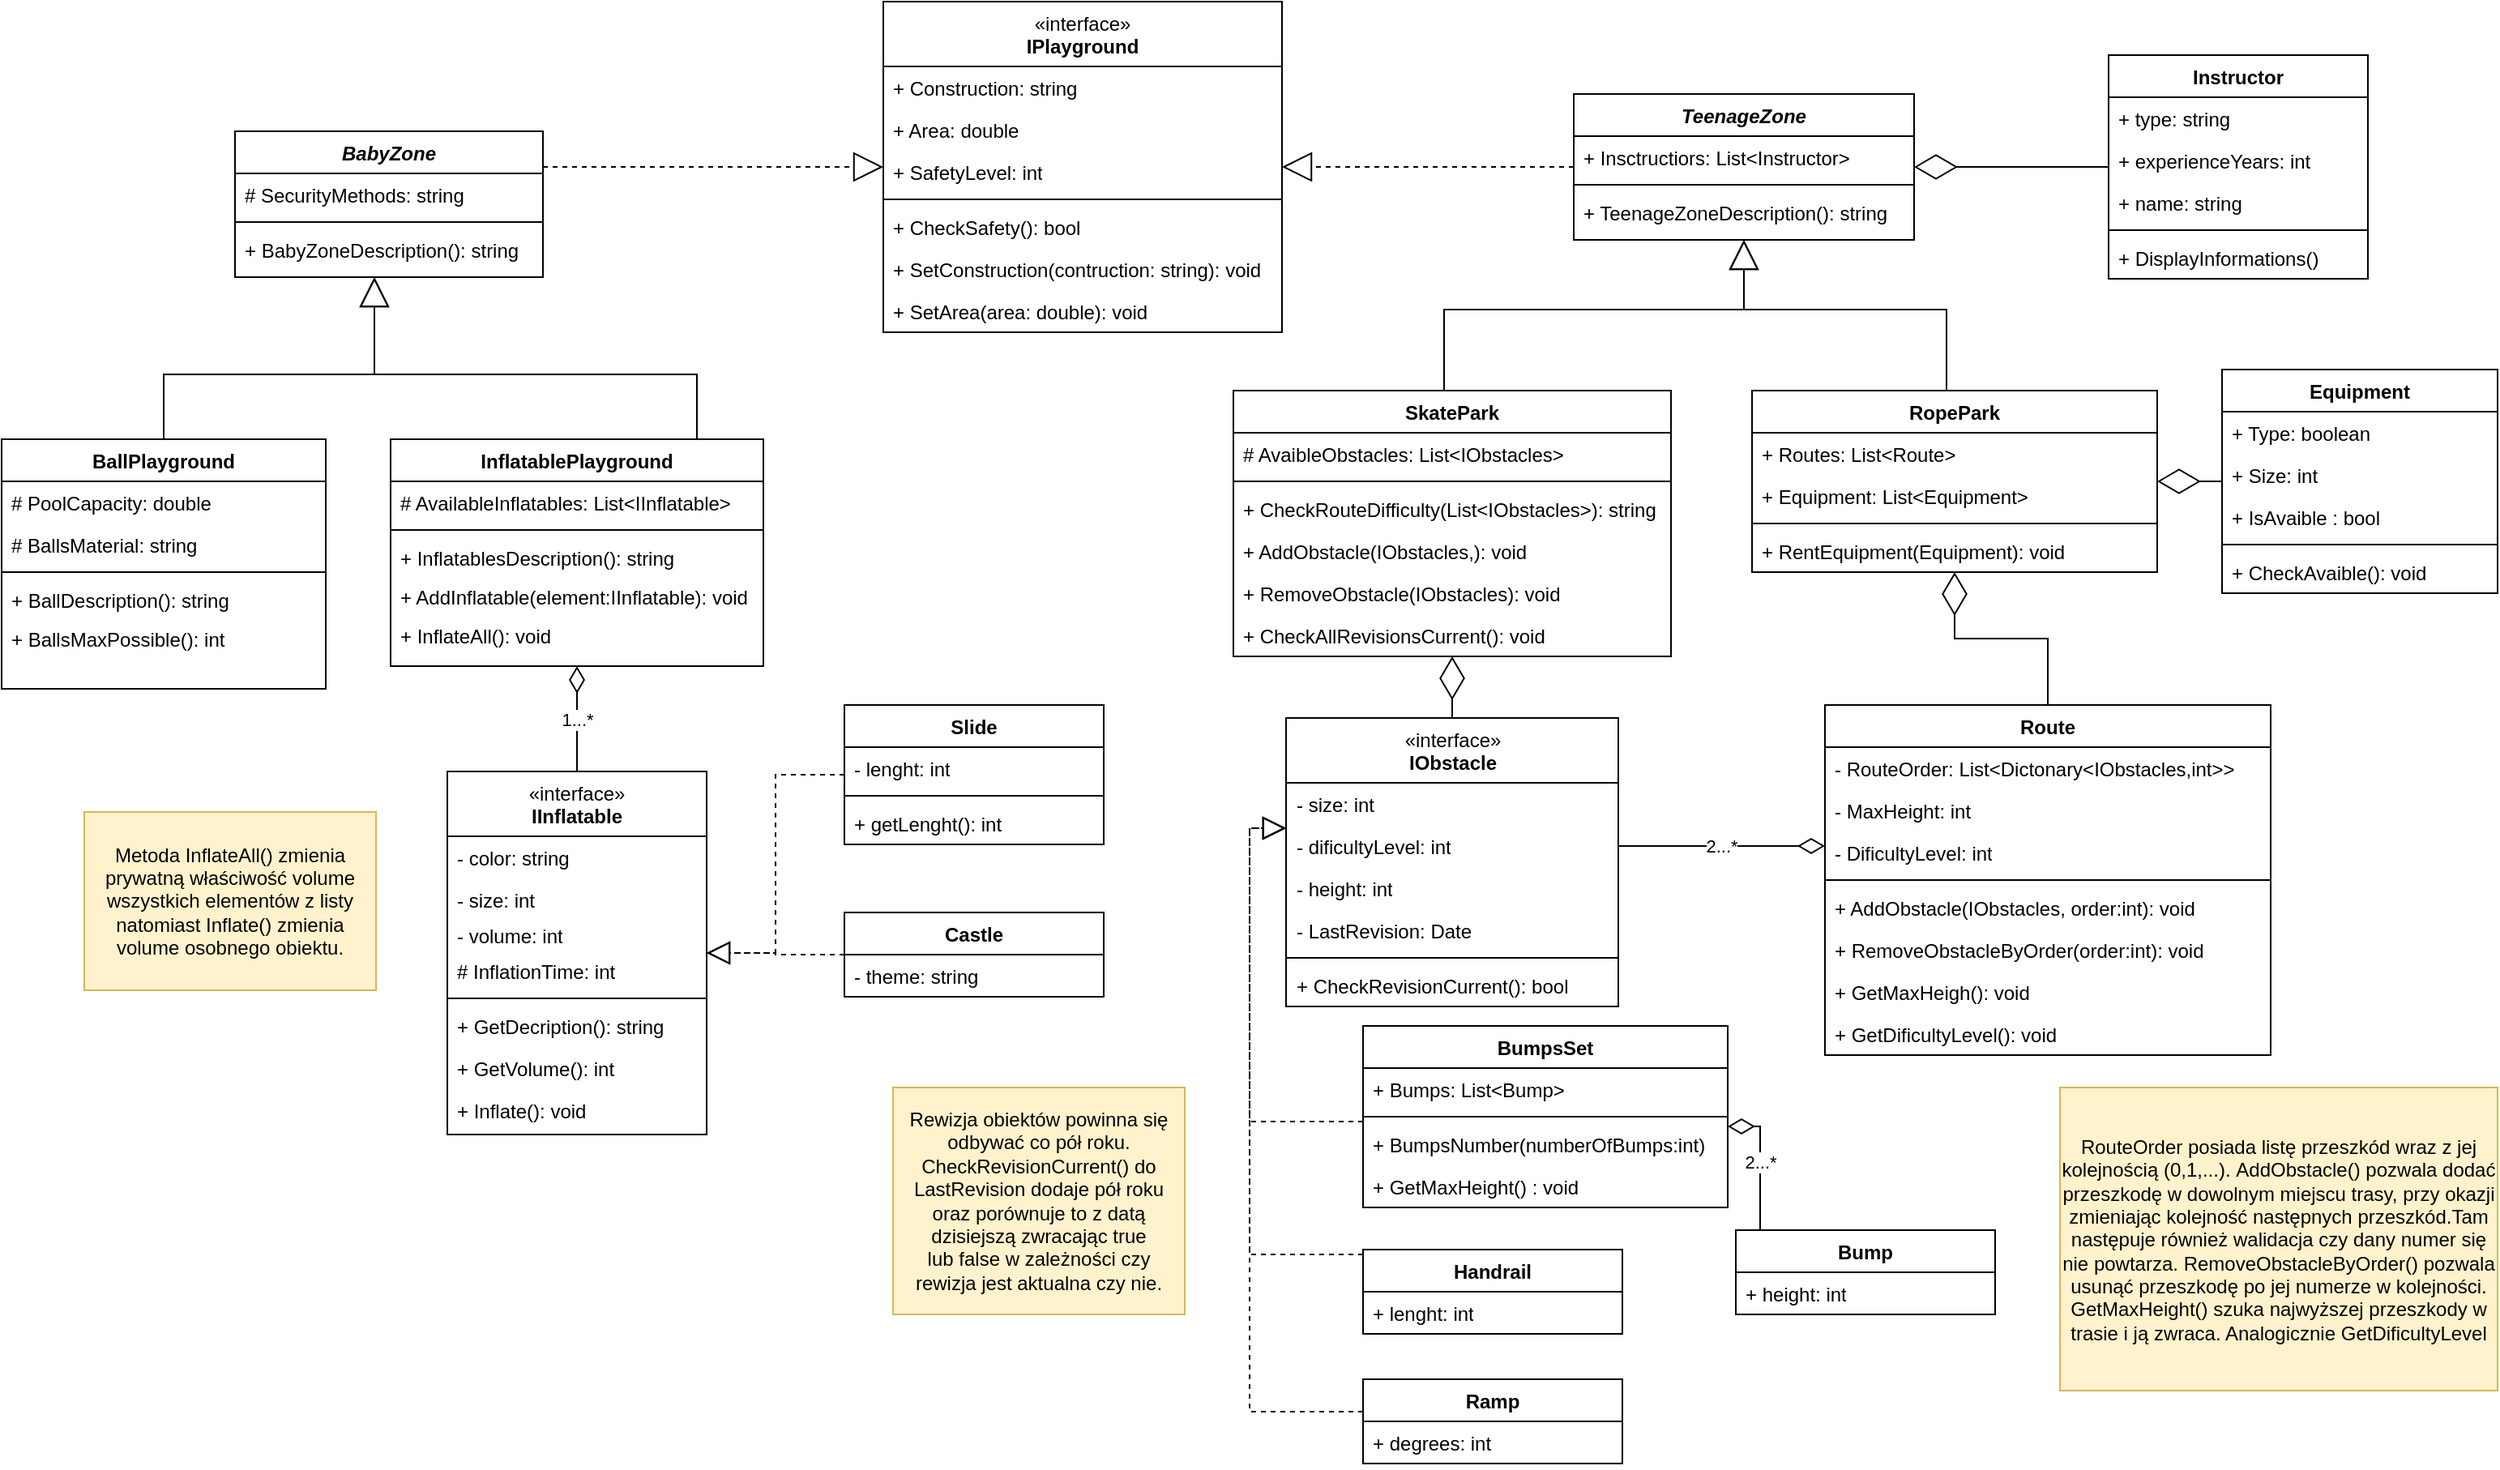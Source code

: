 <mxfile version="24.2.2" type="google">
  <diagram name="Strona-1" id="ZMuBya0hHFWjPArA7sXA">
    <mxGraphModel grid="1" page="1" gridSize="10" guides="1" tooltips="1" connect="1" arrows="1" fold="1" pageScale="1" pageWidth="827" pageHeight="1169" math="0" shadow="0">
      <root>
        <mxCell id="0" />
        <mxCell id="1" parent="0" />
        <mxCell id="SbZ_kAbmuimCgGdz2jKS-1" value="&lt;div&gt;&lt;span style=&quot;font-weight: 400;&quot;&gt;«interface»&lt;/span&gt;&lt;br&gt;&lt;/div&gt;IPlayground" style="swimlane;fontStyle=1;align=center;verticalAlign=top;childLayout=stackLayout;horizontal=1;startSize=40;horizontalStack=0;resizeParent=1;resizeParentMax=0;resizeLast=0;collapsible=1;marginBottom=0;whiteSpace=wrap;html=1;" vertex="1" parent="1">
          <mxGeometry x="624" y="30" width="246" height="204" as="geometry" />
        </mxCell>
        <mxCell id="SbZ_kAbmuimCgGdz2jKS-31" value="+ Construction: string" style="text;strokeColor=none;fillColor=none;align=left;verticalAlign=top;spacingLeft=4;spacingRight=4;overflow=hidden;rotatable=0;points=[[0,0.5],[1,0.5]];portConstraint=eastwest;whiteSpace=wrap;html=1;" vertex="1" parent="SbZ_kAbmuimCgGdz2jKS-1">
          <mxGeometry y="40" width="246" height="26" as="geometry" />
        </mxCell>
        <mxCell id="SbZ_kAbmuimCgGdz2jKS-32" value="+ Area: double" style="text;strokeColor=none;fillColor=none;align=left;verticalAlign=top;spacingLeft=4;spacingRight=4;overflow=hidden;rotatable=0;points=[[0,0.5],[1,0.5]];portConstraint=eastwest;whiteSpace=wrap;html=1;" vertex="1" parent="SbZ_kAbmuimCgGdz2jKS-1">
          <mxGeometry y="66" width="246" height="26" as="geometry" />
        </mxCell>
        <mxCell id="SbZ_kAbmuimCgGdz2jKS-2" value="+ SafetyLevel: int" style="text;strokeColor=none;fillColor=none;align=left;verticalAlign=top;spacingLeft=4;spacingRight=4;overflow=hidden;rotatable=0;points=[[0,0.5],[1,0.5]];portConstraint=eastwest;whiteSpace=wrap;html=1;" vertex="1" parent="SbZ_kAbmuimCgGdz2jKS-1">
          <mxGeometry y="92" width="246" height="26" as="geometry" />
        </mxCell>
        <mxCell id="SbZ_kAbmuimCgGdz2jKS-3" value="" style="line;strokeWidth=1;fillColor=none;align=left;verticalAlign=middle;spacingTop=-1;spacingLeft=3;spacingRight=3;rotatable=0;labelPosition=right;points=[];portConstraint=eastwest;strokeColor=inherit;" vertex="1" parent="SbZ_kAbmuimCgGdz2jKS-1">
          <mxGeometry y="118" width="246" height="8" as="geometry" />
        </mxCell>
        <mxCell id="SbZ_kAbmuimCgGdz2jKS-4" value="+ CheckSafety(): bool" style="text;strokeColor=none;fillColor=none;align=left;verticalAlign=top;spacingLeft=4;spacingRight=4;overflow=hidden;rotatable=0;points=[[0,0.5],[1,0.5]];portConstraint=eastwest;whiteSpace=wrap;html=1;" vertex="1" parent="SbZ_kAbmuimCgGdz2jKS-1">
          <mxGeometry y="126" width="246" height="26" as="geometry" />
        </mxCell>
        <mxCell id="pf9TmkokT2PoUwE13yY_-4" value="+ SetConstruction(contruction: string): void" style="text;strokeColor=none;fillColor=none;align=left;verticalAlign=top;spacingLeft=4;spacingRight=4;overflow=hidden;rotatable=0;points=[[0,0.5],[1,0.5]];portConstraint=eastwest;whiteSpace=wrap;html=1;" vertex="1" parent="SbZ_kAbmuimCgGdz2jKS-1">
          <mxGeometry y="152" width="246" height="26" as="geometry" />
        </mxCell>
        <mxCell id="pf9TmkokT2PoUwE13yY_-3" value="+ SetArea(area: double): void" style="text;strokeColor=none;fillColor=none;align=left;verticalAlign=top;spacingLeft=4;spacingRight=4;overflow=hidden;rotatable=0;points=[[0,0.5],[1,0.5]];portConstraint=eastwest;whiteSpace=wrap;html=1;" vertex="1" parent="SbZ_kAbmuimCgGdz2jKS-1">
          <mxGeometry y="178" width="246" height="26" as="geometry" />
        </mxCell>
        <mxCell id="SbZ_kAbmuimCgGdz2jKS-6" value="&lt;i&gt;BabyZone&lt;/i&gt;" style="swimlane;fontStyle=1;align=center;verticalAlign=top;childLayout=stackLayout;horizontal=1;startSize=26;horizontalStack=0;resizeParent=1;resizeParentMax=0;resizeLast=0;collapsible=1;marginBottom=0;whiteSpace=wrap;html=1;" vertex="1" parent="1">
          <mxGeometry x="224" y="110" width="190" height="90" as="geometry" />
        </mxCell>
        <mxCell id="SbZ_kAbmuimCgGdz2jKS-7" value="# SecurityMethods: string" style="text;strokeColor=none;fillColor=none;align=left;verticalAlign=top;spacingLeft=4;spacingRight=4;overflow=hidden;rotatable=0;points=[[0,0.5],[1,0.5]];portConstraint=eastwest;whiteSpace=wrap;html=1;" vertex="1" parent="SbZ_kAbmuimCgGdz2jKS-6">
          <mxGeometry y="26" width="190" height="26" as="geometry" />
        </mxCell>
        <mxCell id="ftyxgRMTcgvUekDEnt5G-4" value="" style="line;strokeWidth=1;fillColor=none;align=left;verticalAlign=middle;spacingTop=-1;spacingLeft=3;spacingRight=3;rotatable=0;labelPosition=right;points=[];portConstraint=eastwest;strokeColor=inherit;" vertex="1" parent="SbZ_kAbmuimCgGdz2jKS-6">
          <mxGeometry y="52" width="190" height="8" as="geometry" />
        </mxCell>
        <mxCell id="ftyxgRMTcgvUekDEnt5G-3" value="+ BabyZoneDescription(): string" style="text;strokeColor=none;fillColor=none;align=left;verticalAlign=top;spacingLeft=4;spacingRight=4;overflow=hidden;rotatable=0;points=[[0,0.5],[1,0.5]];portConstraint=eastwest;whiteSpace=wrap;html=1;" vertex="1" parent="SbZ_kAbmuimCgGdz2jKS-6">
          <mxGeometry y="60" width="190" height="30" as="geometry" />
        </mxCell>
        <mxCell id="SbZ_kAbmuimCgGdz2jKS-10" value="&lt;i&gt;TeenageZone&lt;/i&gt;" style="swimlane;fontStyle=1;align=center;verticalAlign=top;childLayout=stackLayout;horizontal=1;startSize=26;horizontalStack=0;resizeParent=1;resizeParentMax=0;resizeLast=0;collapsible=1;marginBottom=0;whiteSpace=wrap;html=1;" vertex="1" parent="1">
          <mxGeometry x="1050" y="87" width="210" height="90" as="geometry" />
        </mxCell>
        <mxCell id="SbZ_kAbmuimCgGdz2jKS-11" value="+ Insctructiors: List&amp;lt;Instructor&amp;gt;" style="text;strokeColor=none;fillColor=none;align=left;verticalAlign=top;spacingLeft=4;spacingRight=4;overflow=hidden;rotatable=0;points=[[0,0.5],[1,0.5]];portConstraint=eastwest;whiteSpace=wrap;html=1;" vertex="1" parent="SbZ_kAbmuimCgGdz2jKS-10">
          <mxGeometry y="26" width="210" height="26" as="geometry" />
        </mxCell>
        <mxCell id="SbZ_kAbmuimCgGdz2jKS-12" value="" style="line;strokeWidth=1;fillColor=none;align=left;verticalAlign=middle;spacingTop=-1;spacingLeft=3;spacingRight=3;rotatable=0;labelPosition=right;points=[];portConstraint=eastwest;strokeColor=inherit;" vertex="1" parent="SbZ_kAbmuimCgGdz2jKS-10">
          <mxGeometry y="52" width="210" height="8" as="geometry" />
        </mxCell>
        <mxCell id="SbZ_kAbmuimCgGdz2jKS-13" value="+ TeenageZoneDescription(): string" style="text;strokeColor=none;fillColor=none;align=left;verticalAlign=top;spacingLeft=4;spacingRight=4;overflow=hidden;rotatable=0;points=[[0,0.5],[1,0.5]];portConstraint=eastwest;whiteSpace=wrap;html=1;" vertex="1" parent="SbZ_kAbmuimCgGdz2jKS-10">
          <mxGeometry y="60" width="210" height="30" as="geometry" />
        </mxCell>
        <mxCell id="SbZ_kAbmuimCgGdz2jKS-14" value="BallPlayground" style="swimlane;fontStyle=1;align=center;verticalAlign=top;childLayout=stackLayout;horizontal=1;startSize=26;horizontalStack=0;resizeParent=1;resizeParentMax=0;resizeLast=0;collapsible=1;marginBottom=0;whiteSpace=wrap;html=1;" vertex="1" parent="1">
          <mxGeometry x="80" y="300" width="200" height="154" as="geometry" />
        </mxCell>
        <mxCell id="SbZ_kAbmuimCgGdz2jKS-15" value="# PoolCapacity: double" style="text;strokeColor=none;fillColor=none;align=left;verticalAlign=top;spacingLeft=4;spacingRight=4;overflow=hidden;rotatable=0;points=[[0,0.5],[1,0.5]];portConstraint=eastwest;whiteSpace=wrap;html=1;" vertex="1" parent="SbZ_kAbmuimCgGdz2jKS-14">
          <mxGeometry y="26" width="200" height="26" as="geometry" />
        </mxCell>
        <mxCell id="THdGppPnP6r5s8W3XFfn-3" value="# BallsMaterial: string" style="text;strokeColor=none;fillColor=none;align=left;verticalAlign=top;spacingLeft=4;spacingRight=4;overflow=hidden;rotatable=0;points=[[0,0.5],[1,0.5]];portConstraint=eastwest;whiteSpace=wrap;html=1;" vertex="1" parent="SbZ_kAbmuimCgGdz2jKS-14">
          <mxGeometry y="52" width="200" height="26" as="geometry" />
        </mxCell>
        <mxCell id="SbZ_kAbmuimCgGdz2jKS-16" value="" style="line;strokeWidth=1;fillColor=none;align=left;verticalAlign=middle;spacingTop=-1;spacingLeft=3;spacingRight=3;rotatable=0;labelPosition=right;points=[];portConstraint=eastwest;strokeColor=inherit;" vertex="1" parent="SbZ_kAbmuimCgGdz2jKS-14">
          <mxGeometry y="78" width="200" height="8" as="geometry" />
        </mxCell>
        <mxCell id="SbZ_kAbmuimCgGdz2jKS-17" value="+ Ball&lt;span style=&quot;background-color: initial;&quot;&gt;Description(): string&lt;/span&gt;" style="text;strokeColor=none;fillColor=none;align=left;verticalAlign=top;spacingLeft=4;spacingRight=4;overflow=hidden;rotatable=0;points=[[0,0.5],[1,0.5]];portConstraint=eastwest;whiteSpace=wrap;html=1;" vertex="1" parent="SbZ_kAbmuimCgGdz2jKS-14">
          <mxGeometry y="86" width="200" height="24" as="geometry" />
        </mxCell>
        <mxCell id="THdGppPnP6r5s8W3XFfn-1" value="+ BallsMaxPossible(): int" style="text;strokeColor=none;fillColor=none;align=left;verticalAlign=top;spacingLeft=4;spacingRight=4;overflow=hidden;rotatable=0;points=[[0,0.5],[1,0.5]];portConstraint=eastwest;whiteSpace=wrap;html=1;" vertex="1" parent="SbZ_kAbmuimCgGdz2jKS-14">
          <mxGeometry y="110" width="200" height="44" as="geometry" />
        </mxCell>
        <mxCell id="SbZ_kAbmuimCgGdz2jKS-18" value="InflatablePlayground" style="swimlane;fontStyle=1;align=center;verticalAlign=top;childLayout=stackLayout;horizontal=1;startSize=26;horizontalStack=0;resizeParent=1;resizeParentMax=0;resizeLast=0;collapsible=1;marginBottom=0;whiteSpace=wrap;html=1;" vertex="1" parent="1">
          <mxGeometry x="320" y="300" width="230" height="140" as="geometry">
            <mxRectangle x="320" y="300" width="150" height="30" as="alternateBounds" />
          </mxGeometry>
        </mxCell>
        <mxCell id="CaSeJ4gd43bD19MG-zS_-8" value="# AvailableInflatables: List&amp;lt;IInflatable&amp;gt;" style="text;strokeColor=none;fillColor=none;align=left;verticalAlign=top;spacingLeft=4;spacingRight=4;overflow=hidden;rotatable=0;points=[[0,0.5],[1,0.5]];portConstraint=eastwest;whiteSpace=wrap;html=1;" vertex="1" parent="SbZ_kAbmuimCgGdz2jKS-18">
          <mxGeometry y="26" width="230" height="26" as="geometry" />
        </mxCell>
        <mxCell id="SbZ_kAbmuimCgGdz2jKS-20" value="" style="line;strokeWidth=1;fillColor=none;align=left;verticalAlign=middle;spacingTop=-1;spacingLeft=3;spacingRight=3;rotatable=0;labelPosition=right;points=[];portConstraint=eastwest;strokeColor=inherit;" vertex="1" parent="SbZ_kAbmuimCgGdz2jKS-18">
          <mxGeometry y="52" width="230" height="8" as="geometry" />
        </mxCell>
        <mxCell id="S-1xgYZWDScL7PKl0GZi-3" value="+ InflatablesDescription(): string" style="text;strokeColor=none;fillColor=none;align=left;verticalAlign=top;spacingLeft=4;spacingRight=4;overflow=hidden;rotatable=0;points=[[0,0.5],[1,0.5]];portConstraint=eastwest;whiteSpace=wrap;html=1;" vertex="1" parent="SbZ_kAbmuimCgGdz2jKS-18">
          <mxGeometry y="60" width="230" height="24" as="geometry" />
        </mxCell>
        <mxCell id="CaSeJ4gd43bD19MG-zS_-9" value="+ AddInflatable(element:IInflatable): void" style="text;strokeColor=none;fillColor=none;align=left;verticalAlign=top;spacingLeft=4;spacingRight=4;overflow=hidden;rotatable=0;points=[[0,0.5],[1,0.5]];portConstraint=eastwest;whiteSpace=wrap;html=1;" vertex="1" parent="SbZ_kAbmuimCgGdz2jKS-18">
          <mxGeometry y="84" width="230" height="24" as="geometry" />
        </mxCell>
        <mxCell id="SbZ_kAbmuimCgGdz2jKS-21" value="+ InflateAll(): void" style="text;strokeColor=none;fillColor=none;align=left;verticalAlign=top;spacingLeft=4;spacingRight=4;overflow=hidden;rotatable=0;points=[[0,0.5],[1,0.5]];portConstraint=eastwest;whiteSpace=wrap;html=1;" vertex="1" parent="SbZ_kAbmuimCgGdz2jKS-18">
          <mxGeometry y="108" width="230" height="32" as="geometry" />
        </mxCell>
        <mxCell id="SbZ_kAbmuimCgGdz2jKS-22" value="SkatePark" style="swimlane;fontStyle=1;align=center;verticalAlign=top;childLayout=stackLayout;horizontal=1;startSize=26;horizontalStack=0;resizeParent=1;resizeParentMax=0;resizeLast=0;collapsible=1;marginBottom=0;whiteSpace=wrap;html=1;" vertex="1" parent="1">
          <mxGeometry x="840" y="270" width="270" height="164" as="geometry" />
        </mxCell>
        <mxCell id="SbZ_kAbmuimCgGdz2jKS-23" value="# AvaibleObstacles: List&amp;lt;IObstacles&amp;gt;" style="text;strokeColor=none;fillColor=none;align=left;verticalAlign=top;spacingLeft=4;spacingRight=4;overflow=hidden;rotatable=0;points=[[0,0.5],[1,0.5]];portConstraint=eastwest;whiteSpace=wrap;html=1;" vertex="1" parent="SbZ_kAbmuimCgGdz2jKS-22">
          <mxGeometry y="26" width="270" height="26" as="geometry" />
        </mxCell>
        <mxCell id="SbZ_kAbmuimCgGdz2jKS-24" value="" style="line;strokeWidth=1;fillColor=none;align=left;verticalAlign=middle;spacingTop=-1;spacingLeft=3;spacingRight=3;rotatable=0;labelPosition=right;points=[];portConstraint=eastwest;strokeColor=inherit;" vertex="1" parent="SbZ_kAbmuimCgGdz2jKS-22">
          <mxGeometry y="52" width="270" height="8" as="geometry" />
        </mxCell>
        <mxCell id="CaSeJ4gd43bD19MG-zS_-105" value="+ CheckRouteDifficulty(List&amp;lt;IObstacles&amp;gt;): string" style="text;strokeColor=none;fillColor=none;align=left;verticalAlign=top;spacingLeft=4;spacingRight=4;overflow=hidden;rotatable=0;points=[[0,0.5],[1,0.5]];portConstraint=eastwest;whiteSpace=wrap;html=1;" vertex="1" parent="SbZ_kAbmuimCgGdz2jKS-22">
          <mxGeometry y="60" width="270" height="26" as="geometry" />
        </mxCell>
        <mxCell id="CaSeJ4gd43bD19MG-zS_-131" value="+ AddObstacle(IObstacles,): void" style="text;strokeColor=none;fillColor=none;align=left;verticalAlign=top;spacingLeft=4;spacingRight=4;overflow=hidden;rotatable=0;points=[[0,0.5],[1,0.5]];portConstraint=eastwest;whiteSpace=wrap;html=1;" vertex="1" parent="SbZ_kAbmuimCgGdz2jKS-22">
          <mxGeometry y="86" width="270" height="26" as="geometry" />
        </mxCell>
        <mxCell id="CaSeJ4gd43bD19MG-zS_-132" value="+ RemoveObstacle(IObstacles): void" style="text;strokeColor=none;fillColor=none;align=left;verticalAlign=top;spacingLeft=4;spacingRight=4;overflow=hidden;rotatable=0;points=[[0,0.5],[1,0.5]];portConstraint=eastwest;whiteSpace=wrap;html=1;" vertex="1" parent="SbZ_kAbmuimCgGdz2jKS-22">
          <mxGeometry y="112" width="270" height="26" as="geometry" />
        </mxCell>
        <mxCell id="CaSeJ4gd43bD19MG-zS_-130" value="+ CheckAllRevisionsCurrent(): void" style="text;strokeColor=none;fillColor=none;align=left;verticalAlign=top;spacingLeft=4;spacingRight=4;overflow=hidden;rotatable=0;points=[[0,0.5],[1,0.5]];portConstraint=eastwest;whiteSpace=wrap;html=1;" vertex="1" parent="SbZ_kAbmuimCgGdz2jKS-22">
          <mxGeometry y="138" width="270" height="26" as="geometry" />
        </mxCell>
        <mxCell id="SbZ_kAbmuimCgGdz2jKS-26" value="RopePark" style="swimlane;fontStyle=1;align=center;verticalAlign=top;childLayout=stackLayout;horizontal=1;startSize=26;horizontalStack=0;resizeParent=1;resizeParentMax=0;resizeLast=0;collapsible=1;marginBottom=0;whiteSpace=wrap;html=1;" vertex="1" parent="1">
          <mxGeometry x="1160" y="270" width="250" height="112" as="geometry" />
        </mxCell>
        <mxCell id="SbZ_kAbmuimCgGdz2jKS-27" value="+ Routes: List&amp;lt;Route&amp;gt;" style="text;strokeColor=none;fillColor=none;align=left;verticalAlign=top;spacingLeft=4;spacingRight=4;overflow=hidden;rotatable=0;points=[[0,0.5],[1,0.5]];portConstraint=eastwest;whiteSpace=wrap;html=1;" vertex="1" parent="SbZ_kAbmuimCgGdz2jKS-26">
          <mxGeometry y="26" width="250" height="26" as="geometry" />
        </mxCell>
        <mxCell id="CaSeJ4gd43bD19MG-zS_-95" value="+ Equipment: List&amp;lt;Equipment&amp;gt;" style="text;strokeColor=none;fillColor=none;align=left;verticalAlign=top;spacingLeft=4;spacingRight=4;overflow=hidden;rotatable=0;points=[[0,0.5],[1,0.5]];portConstraint=eastwest;whiteSpace=wrap;html=1;" vertex="1" parent="SbZ_kAbmuimCgGdz2jKS-26">
          <mxGeometry y="52" width="250" height="26" as="geometry" />
        </mxCell>
        <mxCell id="SbZ_kAbmuimCgGdz2jKS-28" value="" style="line;strokeWidth=1;fillColor=none;align=left;verticalAlign=middle;spacingTop=-1;spacingLeft=3;spacingRight=3;rotatable=0;labelPosition=right;points=[];portConstraint=eastwest;strokeColor=inherit;" vertex="1" parent="SbZ_kAbmuimCgGdz2jKS-26">
          <mxGeometry y="78" width="250" height="8" as="geometry" />
        </mxCell>
        <mxCell id="S-1xgYZWDScL7PKl0GZi-2" value="+ RentEquipment(Equipment): void" style="text;strokeColor=none;fillColor=none;align=left;verticalAlign=top;spacingLeft=4;spacingRight=4;overflow=hidden;rotatable=0;points=[[0,0.5],[1,0.5]];portConstraint=eastwest;whiteSpace=wrap;html=1;" vertex="1" parent="SbZ_kAbmuimCgGdz2jKS-26">
          <mxGeometry y="86" width="250" height="26" as="geometry" />
        </mxCell>
        <mxCell id="SbZ_kAbmuimCgGdz2jKS-33" value="" style="endArrow=block;endSize=16;endFill=0;html=1;rounded=0;exitX=0.5;exitY=0;exitDx=0;exitDy=0;strokeColor=default;edgeStyle=orthogonalEdgeStyle;" edge="1" parent="1" source="SbZ_kAbmuimCgGdz2jKS-14" target="SbZ_kAbmuimCgGdz2jKS-6">
          <mxGeometry width="160" relative="1" as="geometry">
            <mxPoint x="460" y="270" as="sourcePoint" />
            <mxPoint x="615" y="272" as="targetPoint" />
            <Array as="points">
              <mxPoint x="180" y="260" />
              <mxPoint x="310" y="260" />
            </Array>
          </mxGeometry>
        </mxCell>
        <mxCell id="ftyxgRMTcgvUekDEnt5G-2" value="" style="endArrow=block;endSize=16;endFill=0;html=1;rounded=0;exitX=0.5;exitY=0;exitDx=0;exitDy=0;curved=0;strokeColor=none;jumpStyle=none;" edge="1" parent="1" source="SbZ_kAbmuimCgGdz2jKS-6" target="SbZ_kAbmuimCgGdz2jKS-1">
          <mxGeometry width="160" relative="1" as="geometry">
            <mxPoint x="400" y="50" as="sourcePoint" />
            <mxPoint x="560" y="50" as="targetPoint" />
          </mxGeometry>
        </mxCell>
        <mxCell id="ftyxgRMTcgvUekDEnt5G-5" value="" style="endArrow=block;endSize=16;endFill=0;html=1;rounded=0;edgeStyle=orthogonalEdgeStyle;dashed=1;" edge="1" parent="1" source="SbZ_kAbmuimCgGdz2jKS-10" target="SbZ_kAbmuimCgGdz2jKS-1">
          <mxGeometry width="160" relative="1" as="geometry">
            <mxPoint x="1070" y="70" as="sourcePoint" />
            <mxPoint x="1230" y="70" as="targetPoint" />
          </mxGeometry>
        </mxCell>
        <mxCell id="ftyxgRMTcgvUekDEnt5G-6" value="" style="endArrow=block;endSize=16;endFill=0;html=1;rounded=0;edgeStyle=orthogonalEdgeStyle;dashed=1;" edge="1" parent="1" source="SbZ_kAbmuimCgGdz2jKS-6" target="SbZ_kAbmuimCgGdz2jKS-1">
          <mxGeometry width="160" relative="1" as="geometry">
            <mxPoint x="450" y="100" as="sourcePoint" />
            <mxPoint x="570" y="100" as="targetPoint" />
            <Array as="points">
              <mxPoint x="470" y="132" />
            </Array>
          </mxGeometry>
        </mxCell>
        <mxCell id="SiN9N2vbYouL0cYe11oj-1" value="&lt;div&gt;&lt;div&gt;&lt;span style=&quot;font-weight: 400;&quot;&gt;«interface»&lt;/span&gt;&lt;br&gt;&lt;/div&gt;&lt;span style=&quot;background-color: initial;&quot;&gt;IInflatable&lt;/span&gt;&lt;br&gt;&lt;/div&gt;&lt;div&gt;&lt;span style=&quot;background-color: initial;&quot;&gt;&lt;br&gt;&lt;/span&gt;&lt;/div&gt;&lt;div&gt;&lt;br&gt;&lt;/div&gt;" style="swimlane;fontStyle=1;align=center;verticalAlign=top;childLayout=stackLayout;horizontal=1;startSize=40;horizontalStack=0;resizeParent=1;resizeParentMax=0;resizeLast=0;collapsible=1;marginBottom=0;whiteSpace=wrap;html=1;" vertex="1" parent="1">
          <mxGeometry x="355" y="505" width="160" height="224" as="geometry" />
        </mxCell>
        <mxCell id="CaSeJ4gd43bD19MG-zS_-2" value="- color: string" style="text;strokeColor=none;fillColor=none;align=left;verticalAlign=top;spacingLeft=4;spacingRight=4;overflow=hidden;rotatable=0;points=[[0,0.5],[1,0.5]];portConstraint=eastwest;whiteSpace=wrap;html=1;" vertex="1" parent="SiN9N2vbYouL0cYe11oj-1">
          <mxGeometry y="40" width="160" height="26" as="geometry" />
        </mxCell>
        <mxCell id="CaSeJ4gd43bD19MG-zS_-1" value="- size: int" style="text;strokeColor=none;fillColor=none;align=left;verticalAlign=top;spacingLeft=4;spacingRight=4;overflow=hidden;rotatable=0;points=[[0,0.5],[1,0.5]];portConstraint=eastwest;whiteSpace=wrap;html=1;" vertex="1" parent="SiN9N2vbYouL0cYe11oj-1">
          <mxGeometry y="66" width="160" height="22" as="geometry" />
        </mxCell>
        <mxCell id="aterxO59ibY9FlO3kTlR-1" value="- volume: int" style="text;strokeColor=none;fillColor=none;align=left;verticalAlign=top;spacingLeft=4;spacingRight=4;overflow=hidden;rotatable=0;points=[[0,0.5],[1,0.5]];portConstraint=eastwest;whiteSpace=wrap;html=1;" vertex="1" parent="SiN9N2vbYouL0cYe11oj-1">
          <mxGeometry y="88" width="160" height="22" as="geometry" />
        </mxCell>
        <mxCell id="pf9TmkokT2PoUwE13yY_-5" value="# InflationTime: int" style="text;strokeColor=none;fillColor=none;align=left;verticalAlign=top;spacingLeft=4;spacingRight=4;overflow=hidden;rotatable=0;points=[[0,0.5],[1,0.5]];portConstraint=eastwest;whiteSpace=wrap;html=1;" vertex="1" parent="SiN9N2vbYouL0cYe11oj-1">
          <mxGeometry y="110" width="160" height="26" as="geometry" />
        </mxCell>
        <mxCell id="SiN9N2vbYouL0cYe11oj-4" value="" style="line;strokeWidth=1;fillColor=none;align=left;verticalAlign=middle;spacingTop=-1;spacingLeft=3;spacingRight=3;rotatable=0;labelPosition=right;points=[];portConstraint=eastwest;strokeColor=inherit;" vertex="1" parent="SiN9N2vbYouL0cYe11oj-1">
          <mxGeometry y="136" width="160" height="8" as="geometry" />
        </mxCell>
        <mxCell id="SiN9N2vbYouL0cYe11oj-5" value="+ GetDecription(): string" style="text;strokeColor=none;fillColor=none;align=left;verticalAlign=top;spacingLeft=4;spacingRight=4;overflow=hidden;rotatable=0;points=[[0,0.5],[1,0.5]];portConstraint=eastwest;whiteSpace=wrap;html=1;" vertex="1" parent="SiN9N2vbYouL0cYe11oj-1">
          <mxGeometry y="144" width="160" height="26" as="geometry" />
        </mxCell>
        <mxCell id="aterxO59ibY9FlO3kTlR-2" value="+ GetVolume(): int" style="text;strokeColor=none;fillColor=none;align=left;verticalAlign=top;spacingLeft=4;spacingRight=4;overflow=hidden;rotatable=0;points=[[0,0.5],[1,0.5]];portConstraint=eastwest;whiteSpace=wrap;html=1;" vertex="1" parent="SiN9N2vbYouL0cYe11oj-1">
          <mxGeometry y="170" width="160" height="26" as="geometry" />
        </mxCell>
        <mxCell id="DbjGVKpHYJdUAsFHqH6q-1" value="+ Inflate(): void" style="text;strokeColor=none;fillColor=none;align=left;verticalAlign=top;spacingLeft=4;spacingRight=4;overflow=hidden;rotatable=0;points=[[0,0.5],[1,0.5]];portConstraint=eastwest;whiteSpace=wrap;html=1;" vertex="1" parent="SiN9N2vbYouL0cYe11oj-1">
          <mxGeometry y="196" width="160" height="28" as="geometry" />
        </mxCell>
        <mxCell id="CaSeJ4gd43bD19MG-zS_-4" value="1...*" style="endArrow=none;html=1;endSize=12;startArrow=diamondThin;startSize=14;startFill=0;edgeStyle=orthogonalEdgeStyle;rounded=0;endFill=0;" edge="1" parent="1" source="SbZ_kAbmuimCgGdz2jKS-18" target="SiN9N2vbYouL0cYe11oj-1">
          <mxGeometry relative="1" as="geometry">
            <mxPoint x="688.9" y="459.998" as="sourcePoint" />
            <mxPoint x="680" y="556.4" as="targetPoint" />
            <Array as="points" />
          </mxGeometry>
        </mxCell>
        <mxCell id="CaSeJ4gd43bD19MG-zS_-10" value="Slide" style="swimlane;fontStyle=1;align=center;verticalAlign=top;childLayout=stackLayout;horizontal=1;startSize=26;horizontalStack=0;resizeParent=1;resizeParentMax=0;resizeLast=0;collapsible=1;marginBottom=0;whiteSpace=wrap;html=1;" vertex="1" parent="1">
          <mxGeometry x="600" y="464" width="160" height="86" as="geometry" />
        </mxCell>
        <mxCell id="CaSeJ4gd43bD19MG-zS_-11" value="- lenght: int" style="text;strokeColor=none;fillColor=none;align=left;verticalAlign=top;spacingLeft=4;spacingRight=4;overflow=hidden;rotatable=0;points=[[0,0.5],[1,0.5]];portConstraint=eastwest;whiteSpace=wrap;html=1;" vertex="1" parent="CaSeJ4gd43bD19MG-zS_-10">
          <mxGeometry y="26" width="160" height="26" as="geometry" />
        </mxCell>
        <mxCell id="CaSeJ4gd43bD19MG-zS_-12" value="" style="line;strokeWidth=1;fillColor=none;align=left;verticalAlign=middle;spacingTop=-1;spacingLeft=3;spacingRight=3;rotatable=0;labelPosition=right;points=[];portConstraint=eastwest;strokeColor=inherit;" vertex="1" parent="CaSeJ4gd43bD19MG-zS_-10">
          <mxGeometry y="52" width="160" height="8" as="geometry" />
        </mxCell>
        <mxCell id="CaSeJ4gd43bD19MG-zS_-13" value="+ getLenght(): int" style="text;strokeColor=none;fillColor=none;align=left;verticalAlign=top;spacingLeft=4;spacingRight=4;overflow=hidden;rotatable=0;points=[[0,0.5],[1,0.5]];portConstraint=eastwest;whiteSpace=wrap;html=1;" vertex="1" parent="CaSeJ4gd43bD19MG-zS_-10">
          <mxGeometry y="60" width="160" height="26" as="geometry" />
        </mxCell>
        <mxCell id="CaSeJ4gd43bD19MG-zS_-14" value="Castle" style="swimlane;fontStyle=1;align=center;verticalAlign=top;childLayout=stackLayout;horizontal=1;startSize=26;horizontalStack=0;resizeParent=1;resizeParentMax=0;resizeLast=0;collapsible=1;marginBottom=0;whiteSpace=wrap;html=1;" vertex="1" parent="1">
          <mxGeometry x="600" y="592" width="160" height="52" as="geometry" />
        </mxCell>
        <mxCell id="CaSeJ4gd43bD19MG-zS_-15" value="- theme: string" style="text;strokeColor=none;fillColor=none;align=left;verticalAlign=top;spacingLeft=4;spacingRight=4;overflow=hidden;rotatable=0;points=[[0,0.5],[1,0.5]];portConstraint=eastwest;whiteSpace=wrap;html=1;" vertex="1" parent="CaSeJ4gd43bD19MG-zS_-14">
          <mxGeometry y="26" width="160" height="26" as="geometry" />
        </mxCell>
        <mxCell id="CaSeJ4gd43bD19MG-zS_-18" value="" style="endArrow=block;dashed=1;endFill=0;endSize=12;html=1;rounded=0;edgeStyle=orthogonalEdgeStyle;" edge="1" parent="1" source="CaSeJ4gd43bD19MG-zS_-14" target="SiN9N2vbYouL0cYe11oj-1">
          <mxGeometry width="160" relative="1" as="geometry">
            <mxPoint x="440" y="640" as="sourcePoint" />
            <mxPoint x="600" y="640" as="targetPoint" />
          </mxGeometry>
        </mxCell>
        <mxCell id="CaSeJ4gd43bD19MG-zS_-19" value="" style="endArrow=block;dashed=1;endFill=0;endSize=12;html=1;rounded=0;edgeStyle=orthogonalEdgeStyle;" edge="1" parent="1" source="CaSeJ4gd43bD19MG-zS_-10" target="SiN9N2vbYouL0cYe11oj-1">
          <mxGeometry width="160" relative="1" as="geometry">
            <mxPoint x="834" y="700" as="sourcePoint" />
            <mxPoint x="935" y="620" as="targetPoint" />
          </mxGeometry>
        </mxCell>
        <mxCell id="CaSeJ4gd43bD19MG-zS_-20" value="Ramp" style="swimlane;fontStyle=1;align=center;verticalAlign=top;childLayout=stackLayout;horizontal=1;startSize=26;horizontalStack=0;resizeParent=1;resizeParentMax=0;resizeLast=0;collapsible=1;marginBottom=0;whiteSpace=wrap;html=1;" vertex="1" parent="1">
          <mxGeometry x="920" y="880" width="160" height="52" as="geometry" />
        </mxCell>
        <mxCell id="CaSeJ4gd43bD19MG-zS_-24" value="+ degrees: int" style="text;strokeColor=none;fillColor=none;align=left;verticalAlign=top;spacingLeft=4;spacingRight=4;overflow=hidden;rotatable=0;points=[[0,0.5],[1,0.5]];portConstraint=eastwest;whiteSpace=wrap;html=1;" vertex="1" parent="CaSeJ4gd43bD19MG-zS_-20">
          <mxGeometry y="26" width="160" height="26" as="geometry" />
        </mxCell>
        <mxCell id="CaSeJ4gd43bD19MG-zS_-25" value="Bump" style="swimlane;fontStyle=1;align=center;verticalAlign=top;childLayout=stackLayout;horizontal=1;startSize=26;horizontalStack=0;resizeParent=1;resizeParentMax=0;resizeLast=0;collapsible=1;marginBottom=0;whiteSpace=wrap;html=1;" vertex="1" parent="1">
          <mxGeometry x="1150" y="788" width="160" height="52" as="geometry" />
        </mxCell>
        <mxCell id="CaSeJ4gd43bD19MG-zS_-26" value="+ height: int" style="text;strokeColor=none;fillColor=none;align=left;verticalAlign=top;spacingLeft=4;spacingRight=4;overflow=hidden;rotatable=0;points=[[0,0.5],[1,0.5]];portConstraint=eastwest;whiteSpace=wrap;html=1;" vertex="1" parent="CaSeJ4gd43bD19MG-zS_-25">
          <mxGeometry y="26" width="160" height="26" as="geometry" />
        </mxCell>
        <mxCell id="CaSeJ4gd43bD19MG-zS_-45" value="BumpsSet" style="swimlane;fontStyle=1;align=center;verticalAlign=top;childLayout=stackLayout;horizontal=1;startSize=26;horizontalStack=0;resizeParent=1;resizeParentMax=0;resizeLast=0;collapsible=1;marginBottom=0;whiteSpace=wrap;html=1;" vertex="1" parent="1">
          <mxGeometry x="920" y="662" width="225" height="112" as="geometry" />
        </mxCell>
        <mxCell id="CaSeJ4gd43bD19MG-zS_-46" value="+ Bumps: List&amp;lt;Bump&amp;gt;" style="text;strokeColor=none;fillColor=none;align=left;verticalAlign=top;spacingLeft=4;spacingRight=4;overflow=hidden;rotatable=0;points=[[0,0.5],[1,0.5]];portConstraint=eastwest;whiteSpace=wrap;html=1;" vertex="1" parent="CaSeJ4gd43bD19MG-zS_-45">
          <mxGeometry y="26" width="225" height="26" as="geometry" />
        </mxCell>
        <mxCell id="CaSeJ4gd43bD19MG-zS_-48" value="" style="line;strokeWidth=1;fillColor=none;align=left;verticalAlign=middle;spacingTop=-1;spacingLeft=3;spacingRight=3;rotatable=0;labelPosition=right;points=[];portConstraint=eastwest;strokeColor=inherit;" vertex="1" parent="CaSeJ4gd43bD19MG-zS_-45">
          <mxGeometry y="52" width="225" height="8" as="geometry" />
        </mxCell>
        <mxCell id="CaSeJ4gd43bD19MG-zS_-49" value="+ BumpsNumber(numberOfBumps:int)" style="text;strokeColor=none;fillColor=none;align=left;verticalAlign=top;spacingLeft=4;spacingRight=4;overflow=hidden;rotatable=0;points=[[0,0.5],[1,0.5]];portConstraint=eastwest;whiteSpace=wrap;html=1;" vertex="1" parent="CaSeJ4gd43bD19MG-zS_-45">
          <mxGeometry y="60" width="225" height="26" as="geometry" />
        </mxCell>
        <mxCell id="CaSeJ4gd43bD19MG-zS_-129" value="+ GetMaxHeight() : void" style="text;strokeColor=none;fillColor=none;align=left;verticalAlign=top;spacingLeft=4;spacingRight=4;overflow=hidden;rotatable=0;points=[[0,0.5],[1,0.5]];portConstraint=eastwest;whiteSpace=wrap;html=1;" vertex="1" parent="CaSeJ4gd43bD19MG-zS_-45">
          <mxGeometry y="86" width="225" height="26" as="geometry" />
        </mxCell>
        <mxCell id="CaSeJ4gd43bD19MG-zS_-50" value="Handrail" style="swimlane;fontStyle=1;align=center;verticalAlign=top;childLayout=stackLayout;horizontal=1;startSize=26;horizontalStack=0;resizeParent=1;resizeParentMax=0;resizeLast=0;collapsible=1;marginBottom=0;whiteSpace=wrap;html=1;" vertex="1" parent="1">
          <mxGeometry x="920" y="800" width="160" height="52" as="geometry" />
        </mxCell>
        <mxCell id="CaSeJ4gd43bD19MG-zS_-51" value="+ lenght: int" style="text;strokeColor=none;fillColor=none;align=left;verticalAlign=top;spacingLeft=4;spacingRight=4;overflow=hidden;rotatable=0;points=[[0,0.5],[1,0.5]];portConstraint=eastwest;whiteSpace=wrap;html=1;" vertex="1" parent="CaSeJ4gd43bD19MG-zS_-50">
          <mxGeometry y="26" width="160" height="26" as="geometry" />
        </mxCell>
        <mxCell id="CaSeJ4gd43bD19MG-zS_-56" value="2...*" style="endArrow=none;html=1;endSize=12;startArrow=diamondThin;startSize=14;startFill=0;edgeStyle=orthogonalEdgeStyle;rounded=0;endFill=0;" edge="1" parent="1" source="CaSeJ4gd43bD19MG-zS_-45" target="CaSeJ4gd43bD19MG-zS_-25">
          <mxGeometry relative="1" as="geometry">
            <mxPoint x="925" y="642" as="sourcePoint" />
            <mxPoint x="925" y="770" as="targetPoint" />
            <Array as="points">
              <mxPoint x="1165" y="724" />
            </Array>
          </mxGeometry>
        </mxCell>
        <mxCell id="CaSeJ4gd43bD19MG-zS_-59" value="&lt;div&gt;&lt;div&gt;&lt;span style=&quot;font-weight: 400;&quot;&gt;«interface»&lt;/span&gt;&lt;br&gt;&lt;/div&gt;&lt;span style=&quot;background-color: initial;&quot;&gt;IObstacle&lt;/span&gt;&lt;br&gt;&lt;/div&gt;&lt;div&gt;&lt;span style=&quot;background-color: initial;&quot;&gt;&lt;br&gt;&lt;/span&gt;&lt;/div&gt;&lt;div&gt;&lt;br&gt;&lt;/div&gt;" style="swimlane;fontStyle=1;align=center;verticalAlign=top;childLayout=stackLayout;horizontal=1;startSize=40;horizontalStack=0;resizeParent=1;resizeParentMax=0;resizeLast=0;collapsible=1;marginBottom=0;whiteSpace=wrap;html=1;" vertex="1" parent="1">
          <mxGeometry x="872.5" y="472" width="205" height="178" as="geometry" />
        </mxCell>
        <mxCell id="CaSeJ4gd43bD19MG-zS_-60" value="- size: int" style="text;strokeColor=none;fillColor=none;align=left;verticalAlign=top;spacingLeft=4;spacingRight=4;overflow=hidden;rotatable=0;points=[[0,0.5],[1,0.5]];portConstraint=eastwest;whiteSpace=wrap;html=1;" vertex="1" parent="CaSeJ4gd43bD19MG-zS_-59">
          <mxGeometry y="40" width="205" height="26" as="geometry" />
        </mxCell>
        <mxCell id="CaSeJ4gd43bD19MG-zS_-98" value="- dificultyLevel: int" style="text;strokeColor=none;fillColor=none;align=left;verticalAlign=top;spacingLeft=4;spacingRight=4;overflow=hidden;rotatable=0;points=[[0,0.5],[1,0.5]];portConstraint=eastwest;whiteSpace=wrap;html=1;" vertex="1" parent="CaSeJ4gd43bD19MG-zS_-59">
          <mxGeometry y="66" width="205" height="26" as="geometry" />
        </mxCell>
        <mxCell id="CaSeJ4gd43bD19MG-zS_-128" value="- height: int" style="text;strokeColor=none;fillColor=none;align=left;verticalAlign=top;spacingLeft=4;spacingRight=4;overflow=hidden;rotatable=0;points=[[0,0.5],[1,0.5]];portConstraint=eastwest;whiteSpace=wrap;html=1;" vertex="1" parent="CaSeJ4gd43bD19MG-zS_-59">
          <mxGeometry y="92" width="205" height="26" as="geometry" />
        </mxCell>
        <mxCell id="CaSeJ4gd43bD19MG-zS_-97" value="- LastRevision: Date" style="text;strokeColor=none;fillColor=none;align=left;verticalAlign=top;spacingLeft=4;spacingRight=4;overflow=hidden;rotatable=0;points=[[0,0.5],[1,0.5]];portConstraint=eastwest;whiteSpace=wrap;html=1;" vertex="1" parent="CaSeJ4gd43bD19MG-zS_-59">
          <mxGeometry y="118" width="205" height="26" as="geometry" />
        </mxCell>
        <mxCell id="CaSeJ4gd43bD19MG-zS_-63" value="" style="line;strokeWidth=1;fillColor=none;align=left;verticalAlign=middle;spacingTop=-1;spacingLeft=3;spacingRight=3;rotatable=0;labelPosition=right;points=[];portConstraint=eastwest;strokeColor=inherit;" vertex="1" parent="CaSeJ4gd43bD19MG-zS_-59">
          <mxGeometry y="144" width="205" height="8" as="geometry" />
        </mxCell>
        <mxCell id="CaSeJ4gd43bD19MG-zS_-64" value="+ CheckRevisionCurrent(): bool" style="text;strokeColor=none;fillColor=none;align=left;verticalAlign=top;spacingLeft=4;spacingRight=4;overflow=hidden;rotatable=0;points=[[0,0.5],[1,0.5]];portConstraint=eastwest;whiteSpace=wrap;html=1;" vertex="1" parent="CaSeJ4gd43bD19MG-zS_-59">
          <mxGeometry y="152" width="205" height="26" as="geometry" />
        </mxCell>
        <mxCell id="CaSeJ4gd43bD19MG-zS_-65" value="" style="endArrow=block;dashed=1;endFill=0;endSize=12;html=1;rounded=0;edgeStyle=orthogonalEdgeStyle;" edge="1" parent="1" source="CaSeJ4gd43bD19MG-zS_-20" target="CaSeJ4gd43bD19MG-zS_-59">
          <mxGeometry width="160" relative="1" as="geometry">
            <mxPoint x="1105" y="831.029" as="sourcePoint" />
            <mxPoint x="1145" y="602" as="targetPoint" />
            <Array as="points">
              <mxPoint x="850" y="900" />
              <mxPoint x="850" y="540" />
            </Array>
          </mxGeometry>
        </mxCell>
        <mxCell id="CaSeJ4gd43bD19MG-zS_-67" value="" style="endArrow=block;dashed=1;endFill=0;endSize=12;html=1;rounded=0;edgeStyle=orthogonalEdgeStyle;" edge="1" parent="1" source="CaSeJ4gd43bD19MG-zS_-45" target="CaSeJ4gd43bD19MG-zS_-59">
          <mxGeometry width="160" relative="1" as="geometry">
            <mxPoint x="1170" y="740" as="sourcePoint" />
            <mxPoint x="1030" y="614" as="targetPoint" />
            <Array as="points">
              <mxPoint x="850" y="721" />
              <mxPoint x="850" y="540" />
            </Array>
          </mxGeometry>
        </mxCell>
        <mxCell id="CaSeJ4gd43bD19MG-zS_-68" value="" style="endArrow=diamondThin;endFill=0;endSize=24;html=1;rounded=0;edgeStyle=orthogonalEdgeStyle;" edge="1" parent="1" source="CaSeJ4gd43bD19MG-zS_-59" target="SbZ_kAbmuimCgGdz2jKS-22">
          <mxGeometry width="160" relative="1" as="geometry">
            <mxPoint x="770" y="490" as="sourcePoint" />
            <mxPoint x="930" y="490" as="targetPoint" />
            <Array as="points" />
          </mxGeometry>
        </mxCell>
        <mxCell id="CaSeJ4gd43bD19MG-zS_-69" value="" style="endArrow=block;endSize=16;endFill=0;html=1;rounded=0;strokeColor=default;edgeStyle=orthogonalEdgeStyle;" edge="1" parent="1" source="SbZ_kAbmuimCgGdz2jKS-18" target="SbZ_kAbmuimCgGdz2jKS-6">
          <mxGeometry width="160" relative="1" as="geometry">
            <mxPoint x="470" y="340" as="sourcePoint" />
            <mxPoint x="470" y="270" as="targetPoint" />
            <Array as="points">
              <mxPoint x="509" y="260" />
              <mxPoint x="310" y="260" />
            </Array>
          </mxGeometry>
        </mxCell>
        <mxCell id="CaSeJ4gd43bD19MG-zS_-81" value="" style="endArrow=block;endSize=16;endFill=0;html=1;rounded=0;strokeColor=default;edgeStyle=orthogonalEdgeStyle;" edge="1" parent="1" source="SbZ_kAbmuimCgGdz2jKS-22" target="SbZ_kAbmuimCgGdz2jKS-10">
          <mxGeometry width="160" relative="1" as="geometry">
            <mxPoint x="859" y="404" as="sourcePoint" />
            <mxPoint x="610" y="260" as="targetPoint" />
            <Array as="points">
              <mxPoint x="970" y="220" />
              <mxPoint x="1155" y="220" />
            </Array>
          </mxGeometry>
        </mxCell>
        <mxCell id="CaSeJ4gd43bD19MG-zS_-82" value="&lt;div&gt;&lt;div&gt;&lt;span style=&quot;background-color: initial;&quot;&gt;Route&lt;/span&gt;&lt;/div&gt;&lt;/div&gt;" style="swimlane;fontStyle=1;align=center;verticalAlign=top;childLayout=stackLayout;horizontal=1;startSize=26;horizontalStack=0;resizeParent=1;resizeParentMax=0;resizeLast=0;collapsible=1;marginBottom=0;whiteSpace=wrap;html=1;" vertex="1" parent="1">
          <mxGeometry x="1205" y="464" width="275" height="216" as="geometry" />
        </mxCell>
        <mxCell id="CaSeJ4gd43bD19MG-zS_-83" value="- RouteOrder: List&amp;lt;Dictonary&amp;lt;IObstacles,int&amp;gt;&amp;gt;" style="text;strokeColor=none;fillColor=none;align=left;verticalAlign=top;spacingLeft=4;spacingRight=4;overflow=hidden;rotatable=0;points=[[0,0.5],[1,0.5]];portConstraint=eastwest;whiteSpace=wrap;html=1;" vertex="1" parent="CaSeJ4gd43bD19MG-zS_-82">
          <mxGeometry y="26" width="275" height="26" as="geometry" />
        </mxCell>
        <mxCell id="CaSeJ4gd43bD19MG-zS_-115" value="- MaxHeight: int" style="text;strokeColor=none;fillColor=none;align=left;verticalAlign=top;spacingLeft=4;spacingRight=4;overflow=hidden;rotatable=0;points=[[0,0.5],[1,0.5]];portConstraint=eastwest;whiteSpace=wrap;html=1;" vertex="1" parent="CaSeJ4gd43bD19MG-zS_-82">
          <mxGeometry y="52" width="275" height="26" as="geometry" />
        </mxCell>
        <mxCell id="CaSeJ4gd43bD19MG-zS_-86" value="- DificultyLevel: int" style="text;strokeColor=none;fillColor=none;align=left;verticalAlign=top;spacingLeft=4;spacingRight=4;overflow=hidden;rotatable=0;points=[[0,0.5],[1,0.5]];portConstraint=eastwest;whiteSpace=wrap;html=1;" vertex="1" parent="CaSeJ4gd43bD19MG-zS_-82">
          <mxGeometry y="78" width="275" height="26" as="geometry" />
        </mxCell>
        <mxCell id="CaSeJ4gd43bD19MG-zS_-84" value="" style="line;strokeWidth=1;fillColor=none;align=left;verticalAlign=middle;spacingTop=-1;spacingLeft=3;spacingRight=3;rotatable=0;labelPosition=right;points=[];portConstraint=eastwest;strokeColor=inherit;" vertex="1" parent="CaSeJ4gd43bD19MG-zS_-82">
          <mxGeometry y="104" width="275" height="8" as="geometry" />
        </mxCell>
        <mxCell id="CaSeJ4gd43bD19MG-zS_-117" value="+ AddObstacle(IObstacles, order:int): void" style="text;strokeColor=none;fillColor=none;align=left;verticalAlign=top;spacingLeft=4;spacingRight=4;overflow=hidden;rotatable=0;points=[[0,0.5],[1,0.5]];portConstraint=eastwest;whiteSpace=wrap;html=1;" vertex="1" parent="CaSeJ4gd43bD19MG-zS_-82">
          <mxGeometry y="112" width="275" height="26" as="geometry" />
        </mxCell>
        <mxCell id="CaSeJ4gd43bD19MG-zS_-133" value="+ RemoveObstacleByOrder(order:int): void" style="text;strokeColor=none;fillColor=none;align=left;verticalAlign=top;spacingLeft=4;spacingRight=4;overflow=hidden;rotatable=0;points=[[0,0.5],[1,0.5]];portConstraint=eastwest;whiteSpace=wrap;html=1;" vertex="1" parent="CaSeJ4gd43bD19MG-zS_-82">
          <mxGeometry y="138" width="275" height="26" as="geometry" />
        </mxCell>
        <mxCell id="CaSeJ4gd43bD19MG-zS_-116" value="+ GetMaxHeigh(): void" style="text;strokeColor=none;fillColor=none;align=left;verticalAlign=top;spacingLeft=4;spacingRight=4;overflow=hidden;rotatable=0;points=[[0,0.5],[1,0.5]];portConstraint=eastwest;whiteSpace=wrap;html=1;" vertex="1" parent="CaSeJ4gd43bD19MG-zS_-82">
          <mxGeometry y="164" width="275" height="26" as="geometry" />
        </mxCell>
        <mxCell id="CaSeJ4gd43bD19MG-zS_-85" value="+ GetDificultyLevel(): void" style="text;strokeColor=none;fillColor=none;align=left;verticalAlign=top;spacingLeft=4;spacingRight=4;overflow=hidden;rotatable=0;points=[[0,0.5],[1,0.5]];portConstraint=eastwest;whiteSpace=wrap;html=1;" vertex="1" parent="CaSeJ4gd43bD19MG-zS_-82">
          <mxGeometry y="190" width="275" height="26" as="geometry" />
        </mxCell>
        <mxCell id="CaSeJ4gd43bD19MG-zS_-88" value="Equipment" style="swimlane;fontStyle=1;align=center;verticalAlign=top;childLayout=stackLayout;horizontal=1;startSize=26;horizontalStack=0;resizeParent=1;resizeParentMax=0;resizeLast=0;collapsible=1;marginBottom=0;whiteSpace=wrap;html=1;" vertex="1" parent="1">
          <mxGeometry x="1450" y="257" width="170" height="138" as="geometry" />
        </mxCell>
        <mxCell id="CaSeJ4gd43bD19MG-zS_-89" value="+ Type: boolean" style="text;strokeColor=none;fillColor=none;align=left;verticalAlign=top;spacingLeft=4;spacingRight=4;overflow=hidden;rotatable=0;points=[[0,0.5],[1,0.5]];portConstraint=eastwest;whiteSpace=wrap;html=1;" vertex="1" parent="CaSeJ4gd43bD19MG-zS_-88">
          <mxGeometry y="26" width="170" height="26" as="geometry" />
        </mxCell>
        <mxCell id="CaSeJ4gd43bD19MG-zS_-94" value="+ Size: int" style="text;strokeColor=none;fillColor=none;align=left;verticalAlign=top;spacingLeft=4;spacingRight=4;overflow=hidden;rotatable=0;points=[[0,0.5],[1,0.5]];portConstraint=eastwest;whiteSpace=wrap;html=1;" vertex="1" parent="CaSeJ4gd43bD19MG-zS_-88">
          <mxGeometry y="52" width="170" height="26" as="geometry" />
        </mxCell>
        <mxCell id="CaSeJ4gd43bD19MG-zS_-93" value="+ IsAvaible : bool" style="text;strokeColor=none;fillColor=none;align=left;verticalAlign=top;spacingLeft=4;spacingRight=4;overflow=hidden;rotatable=0;points=[[0,0.5],[1,0.5]];portConstraint=eastwest;whiteSpace=wrap;html=1;" vertex="1" parent="CaSeJ4gd43bD19MG-zS_-88">
          <mxGeometry y="78" width="170" height="26" as="geometry" />
        </mxCell>
        <mxCell id="CaSeJ4gd43bD19MG-zS_-90" value="" style="line;strokeWidth=1;fillColor=none;align=left;verticalAlign=middle;spacingTop=-1;spacingLeft=3;spacingRight=3;rotatable=0;labelPosition=right;points=[];portConstraint=eastwest;strokeColor=inherit;" vertex="1" parent="CaSeJ4gd43bD19MG-zS_-88">
          <mxGeometry y="104" width="170" height="8" as="geometry" />
        </mxCell>
        <mxCell id="CaSeJ4gd43bD19MG-zS_-91" value="+ CheckAvaible(): void" style="text;strokeColor=none;fillColor=none;align=left;verticalAlign=top;spacingLeft=4;spacingRight=4;overflow=hidden;rotatable=0;points=[[0,0.5],[1,0.5]];portConstraint=eastwest;whiteSpace=wrap;html=1;" vertex="1" parent="CaSeJ4gd43bD19MG-zS_-88">
          <mxGeometry y="112" width="170" height="26" as="geometry" />
        </mxCell>
        <mxCell id="CaSeJ4gd43bD19MG-zS_-99" value="Instructor" style="swimlane;fontStyle=1;align=center;verticalAlign=top;childLayout=stackLayout;horizontal=1;startSize=26;horizontalStack=0;resizeParent=1;resizeParentMax=0;resizeLast=0;collapsible=1;marginBottom=0;whiteSpace=wrap;html=1;" vertex="1" parent="1">
          <mxGeometry x="1380" y="63" width="160" height="138" as="geometry" />
        </mxCell>
        <mxCell id="CaSeJ4gd43bD19MG-zS_-100" value="+ type: string" style="text;strokeColor=none;fillColor=none;align=left;verticalAlign=top;spacingLeft=4;spacingRight=4;overflow=hidden;rotatable=0;points=[[0,0.5],[1,0.5]];portConstraint=eastwest;whiteSpace=wrap;html=1;" vertex="1" parent="CaSeJ4gd43bD19MG-zS_-99">
          <mxGeometry y="26" width="160" height="26" as="geometry" />
        </mxCell>
        <mxCell id="CaSeJ4gd43bD19MG-zS_-104" value="+ experienceYears: int" style="text;strokeColor=none;fillColor=none;align=left;verticalAlign=top;spacingLeft=4;spacingRight=4;overflow=hidden;rotatable=0;points=[[0,0.5],[1,0.5]];portConstraint=eastwest;whiteSpace=wrap;html=1;" vertex="1" parent="CaSeJ4gd43bD19MG-zS_-99">
          <mxGeometry y="52" width="160" height="26" as="geometry" />
        </mxCell>
        <mxCell id="CaSeJ4gd43bD19MG-zS_-103" value="+ name: string" style="text;strokeColor=none;fillColor=none;align=left;verticalAlign=top;spacingLeft=4;spacingRight=4;overflow=hidden;rotatable=0;points=[[0,0.5],[1,0.5]];portConstraint=eastwest;whiteSpace=wrap;html=1;" vertex="1" parent="CaSeJ4gd43bD19MG-zS_-99">
          <mxGeometry y="78" width="160" height="26" as="geometry" />
        </mxCell>
        <mxCell id="CaSeJ4gd43bD19MG-zS_-101" value="" style="line;strokeWidth=1;fillColor=none;align=left;verticalAlign=middle;spacingTop=-1;spacingLeft=3;spacingRight=3;rotatable=0;labelPosition=right;points=[];portConstraint=eastwest;strokeColor=inherit;" vertex="1" parent="CaSeJ4gd43bD19MG-zS_-99">
          <mxGeometry y="104" width="160" height="8" as="geometry" />
        </mxCell>
        <mxCell id="CaSeJ4gd43bD19MG-zS_-102" value="+ DisplayInformations()" style="text;strokeColor=none;fillColor=none;align=left;verticalAlign=top;spacingLeft=4;spacingRight=4;overflow=hidden;rotatable=0;points=[[0,0.5],[1,0.5]];portConstraint=eastwest;whiteSpace=wrap;html=1;" vertex="1" parent="CaSeJ4gd43bD19MG-zS_-99">
          <mxGeometry y="112" width="160" height="26" as="geometry" />
        </mxCell>
        <mxCell id="CaSeJ4gd43bD19MG-zS_-114" value="2...*" style="endArrow=none;html=1;endSize=12;startArrow=diamondThin;startSize=14;startFill=0;edgeStyle=orthogonalEdgeStyle;rounded=0;endFill=0;entryX=1;entryY=0.5;entryDx=0;entryDy=0;" edge="1" parent="1" source="CaSeJ4gd43bD19MG-zS_-82" target="CaSeJ4gd43bD19MG-zS_-98">
          <mxGeometry relative="1" as="geometry">
            <mxPoint x="1200" y="620" as="sourcePoint" />
            <mxPoint x="1090" y="560" as="targetPoint" />
            <Array as="points">
              <mxPoint x="1220" y="543" />
            </Array>
          </mxGeometry>
        </mxCell>
        <mxCell id="CaSeJ4gd43bD19MG-zS_-134" value="" style="endArrow=diamondThin;endFill=0;endSize=24;html=1;rounded=0;edgeStyle=orthogonalEdgeStyle;" edge="1" parent="1" source="CaSeJ4gd43bD19MG-zS_-82" target="SbZ_kAbmuimCgGdz2jKS-26">
          <mxGeometry width="160" relative="1" as="geometry">
            <mxPoint x="1240.66" y="434" as="sourcePoint" />
            <mxPoint x="1240.66" y="396" as="targetPoint" />
            <Array as="points" />
          </mxGeometry>
        </mxCell>
        <mxCell id="CaSeJ4gd43bD19MG-zS_-135" value="" style="endArrow=diamondThin;endFill=0;endSize=24;html=1;rounded=0;edgeStyle=orthogonalEdgeStyle;" edge="1" parent="1" source="CaSeJ4gd43bD19MG-zS_-88" target="SbZ_kAbmuimCgGdz2jKS-26">
          <mxGeometry width="160" relative="1" as="geometry">
            <mxPoint x="1352" y="474" as="sourcePoint" />
            <mxPoint x="1295" y="392" as="targetPoint" />
            <Array as="points" />
          </mxGeometry>
        </mxCell>
        <mxCell id="DbjGVKpHYJdUAsFHqH6q-13" value="Rewizja obiektów powinna się odbywać co pół roku. C&lt;span style=&quot;text-align: left;&quot;&gt;heckRevisionCurrent() do LastRevision dodaje pół roku oraz porównuje to z datą dzisiejszą zwracając true lub&lt;/span&gt;&lt;span style=&quot;text-align: left; background-color: initial;&quot;&gt;&amp;nbsp;false w zależności czy rewizja jest aktualna czy nie.&lt;/span&gt;" style="rounded=0;whiteSpace=wrap;html=1;fillColor=#fff2cc;strokeColor=#d6b656;" vertex="1" parent="1">
          <mxGeometry x="630" y="700" width="180" height="140" as="geometry" />
        </mxCell>
        <mxCell id="DbjGVKpHYJdUAsFHqH6q-19" value="RouteOrder posiada listę przeszkód wraz z jej kolejnością (0,1,...).&amp;nbsp;&lt;span style=&quot;text-align: left;&quot;&gt;AddObstacle() pozwala dodać przeszkodę w dowolnym miejscu trasy, przy okazji zmieniając kolejność następnych przeszkód.Tam następuje również walidacja czy dany numer się nie powtarza.&amp;nbsp;&lt;/span&gt;&lt;span style=&quot;text-align: left;&quot;&gt;RemoveObstacleByOrder() pozwala usunąć przeszkodę po jej numerze w kolejności. &lt;br&gt;GetMaxHeight() szuka najwyższej przeszkody w trasie i ją zwraca. Analogicznie GetDificultyLevel&lt;/span&gt;" style="rounded=0;whiteSpace=wrap;html=1;fillColor=#fff2cc;strokeColor=#d6b656;" vertex="1" parent="1">
          <mxGeometry x="1350" y="700" width="270" height="187" as="geometry" />
        </mxCell>
        <mxCell id="DbjGVKpHYJdUAsFHqH6q-22" value="" style="endArrow=block;endSize=16;endFill=0;html=1;rounded=0;strokeColor=default;edgeStyle=orthogonalEdgeStyle;" edge="1" parent="1" source="SbZ_kAbmuimCgGdz2jKS-26" target="SbZ_kAbmuimCgGdz2jKS-10">
          <mxGeometry width="160" relative="1" as="geometry">
            <mxPoint x="980" y="280" as="sourcePoint" />
            <mxPoint x="1165" y="187" as="targetPoint" />
            <Array as="points">
              <mxPoint x="1280" y="220" />
              <mxPoint x="1155" y="220" />
            </Array>
          </mxGeometry>
        </mxCell>
        <mxCell id="DbjGVKpHYJdUAsFHqH6q-24" value="" style="endArrow=diamondThin;endFill=0;endSize=24;html=1;rounded=0;edgeStyle=orthogonalEdgeStyle;" edge="1" parent="1" source="CaSeJ4gd43bD19MG-zS_-99" target="SbZ_kAbmuimCgGdz2jKS-10">
          <mxGeometry width="160" relative="1" as="geometry">
            <mxPoint x="1460" y="336" as="sourcePoint" />
            <mxPoint x="1420" y="336" as="targetPoint" />
            <Array as="points" />
          </mxGeometry>
        </mxCell>
        <mxCell id="DbjGVKpHYJdUAsFHqH6q-21" value="" style="endArrow=block;dashed=1;endFill=0;endSize=12;html=1;rounded=0;edgeStyle=orthogonalEdgeStyle;" edge="1" parent="1">
          <mxGeometry width="160" relative="1" as="geometry">
            <mxPoint x="920" y="803" as="sourcePoint" />
            <mxPoint x="872.5" y="540" as="targetPoint" />
            <Array as="points">
              <mxPoint x="850" y="803" />
              <mxPoint x="850" y="540" />
            </Array>
          </mxGeometry>
        </mxCell>
        <mxCell id="aterxO59ibY9FlO3kTlR-3" value="Metoda InflateAll() zmienia prywatną właściwość volume wszystkich elementów z listy natomiast Inflate() zmienia volume osobnego obiektu." style="rounded=0;whiteSpace=wrap;html=1;fillColor=#fff2cc;strokeColor=#d6b656;" vertex="1" parent="1">
          <mxGeometry x="131" y="530" width="180" height="110" as="geometry" />
        </mxCell>
      </root>
    </mxGraphModel>
  </diagram>
</mxfile>
